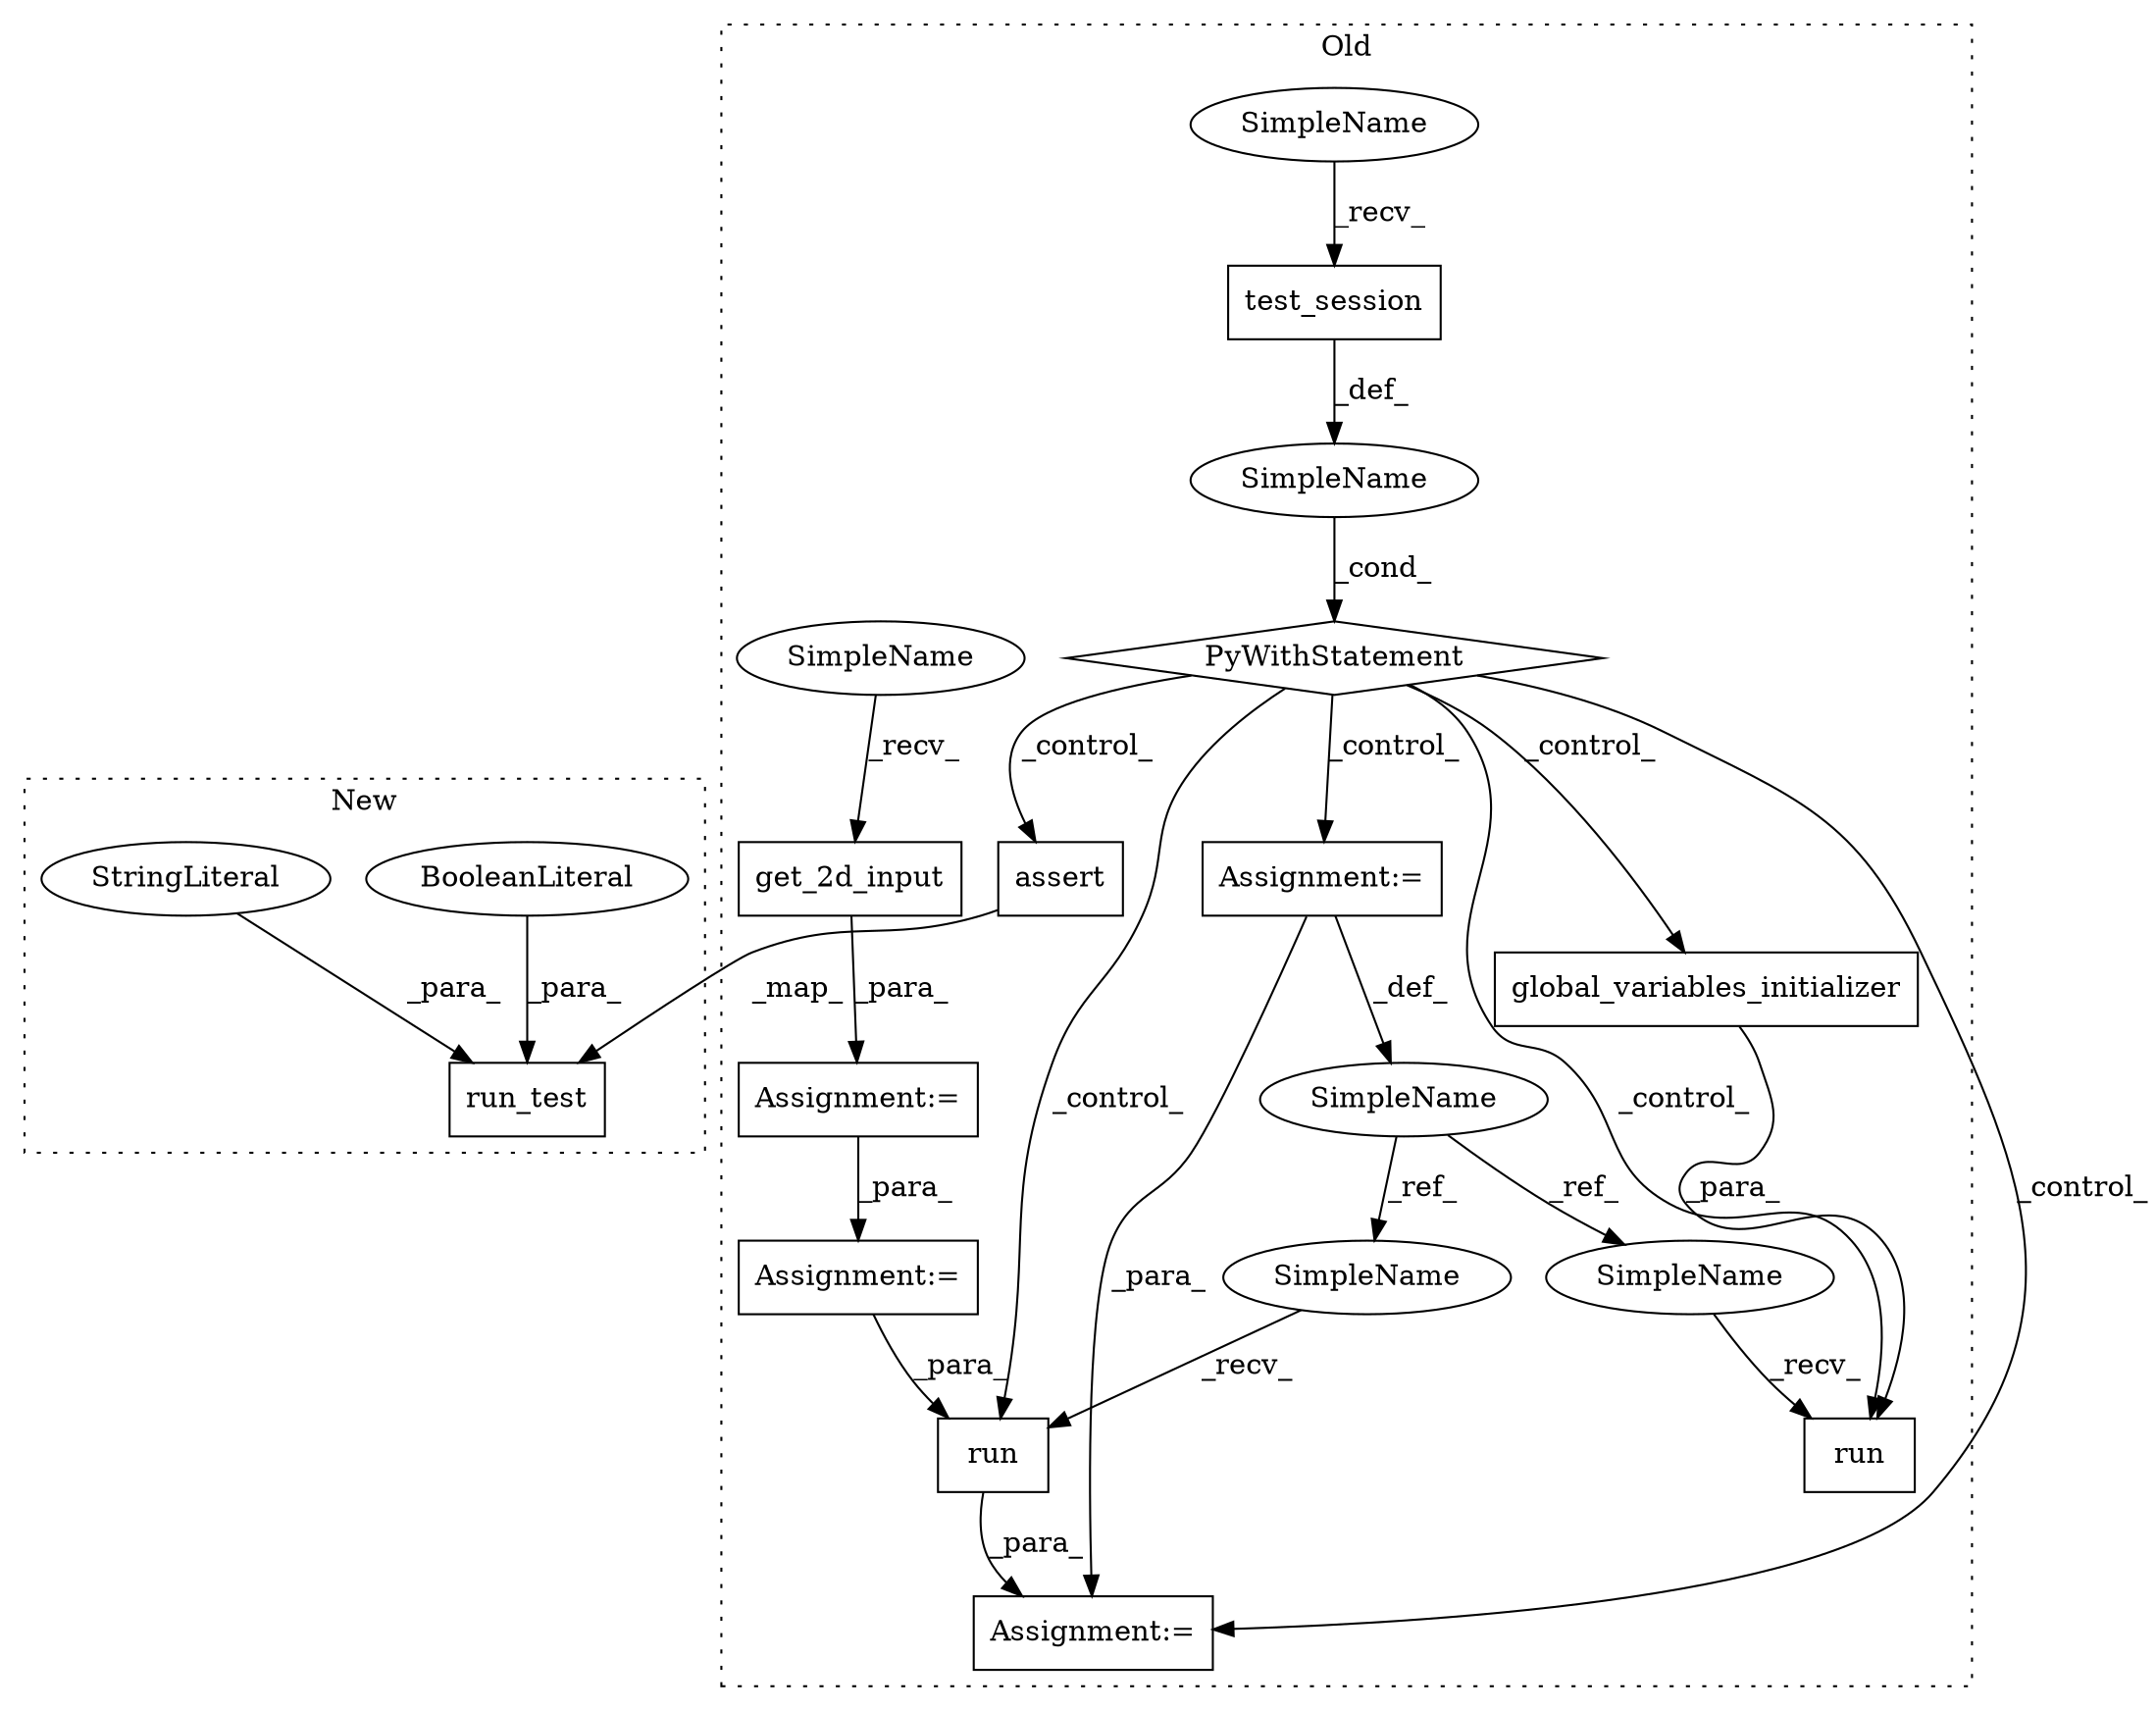 digraph G {
subgraph cluster0 {
1 [label="assert" a="32" s="8785,8863" l="22,1" shape="box"];
3 [label="test_session" a="32" s="8647" l="14" shape="box"];
4 [label="global_variables_initializer" a="32" s="8707" l="30" shape="box"];
5 [label="PyWithStatement" a="104" s="8632,8661" l="10,2" shape="diamond"];
7 [label="SimpleName" a="42" s="" l="" shape="ellipse"];
8 [label="run" a="32" s="8755,8771" l="4,1" shape="box"];
10 [label="SimpleName" a="42" s="8675" l="4" shape="ellipse"];
11 [label="run" a="32" s="8692,8737" l="4,1" shape="box"];
12 [label="Assignment:=" a="7" s="8581" l="1" shape="box"];
13 [label="Assignment:=" a="7" s="8675" l="4" shape="box"];
14 [label="Assignment:=" a="7" s="8501" l="1" shape="box"];
15 [label="Assignment:=" a="7" s="8749" l="1" shape="box"];
16 [label="get_2d_input" a="32" s="8507" l="14" shape="box"];
17 [label="SimpleName" a="42" s="8642" l="4" shape="ellipse"];
18 [label="SimpleName" a="42" s="8502" l="4" shape="ellipse"];
19 [label="SimpleName" a="42" s="8687" l="4" shape="ellipse"];
20 [label="SimpleName" a="42" s="8750" l="4" shape="ellipse"];
label = "Old";
style="dotted";
}
subgraph cluster1 {
2 [label="run_test" a="32" s="4529,4605" l="9,2" shape="box"];
6 [label="BooleanLiteral" a="9" s="4538" l="5" shape="ellipse"];
9 [label="StringLiteral" a="45" s="4544" l="10" shape="ellipse"];
label = "New";
style="dotted";
}
1 -> 2 [label="_map_"];
3 -> 7 [label="_def_"];
4 -> 11 [label="_para_"];
5 -> 1 [label="_control_"];
5 -> 8 [label="_control_"];
5 -> 15 [label="_control_"];
5 -> 4 [label="_control_"];
5 -> 11 [label="_control_"];
5 -> 13 [label="_control_"];
6 -> 2 [label="_para_"];
7 -> 5 [label="_cond_"];
8 -> 15 [label="_para_"];
9 -> 2 [label="_para_"];
10 -> 19 [label="_ref_"];
10 -> 20 [label="_ref_"];
12 -> 8 [label="_para_"];
13 -> 10 [label="_def_"];
13 -> 15 [label="_para_"];
14 -> 12 [label="_para_"];
16 -> 14 [label="_para_"];
17 -> 3 [label="_recv_"];
18 -> 16 [label="_recv_"];
19 -> 11 [label="_recv_"];
20 -> 8 [label="_recv_"];
}